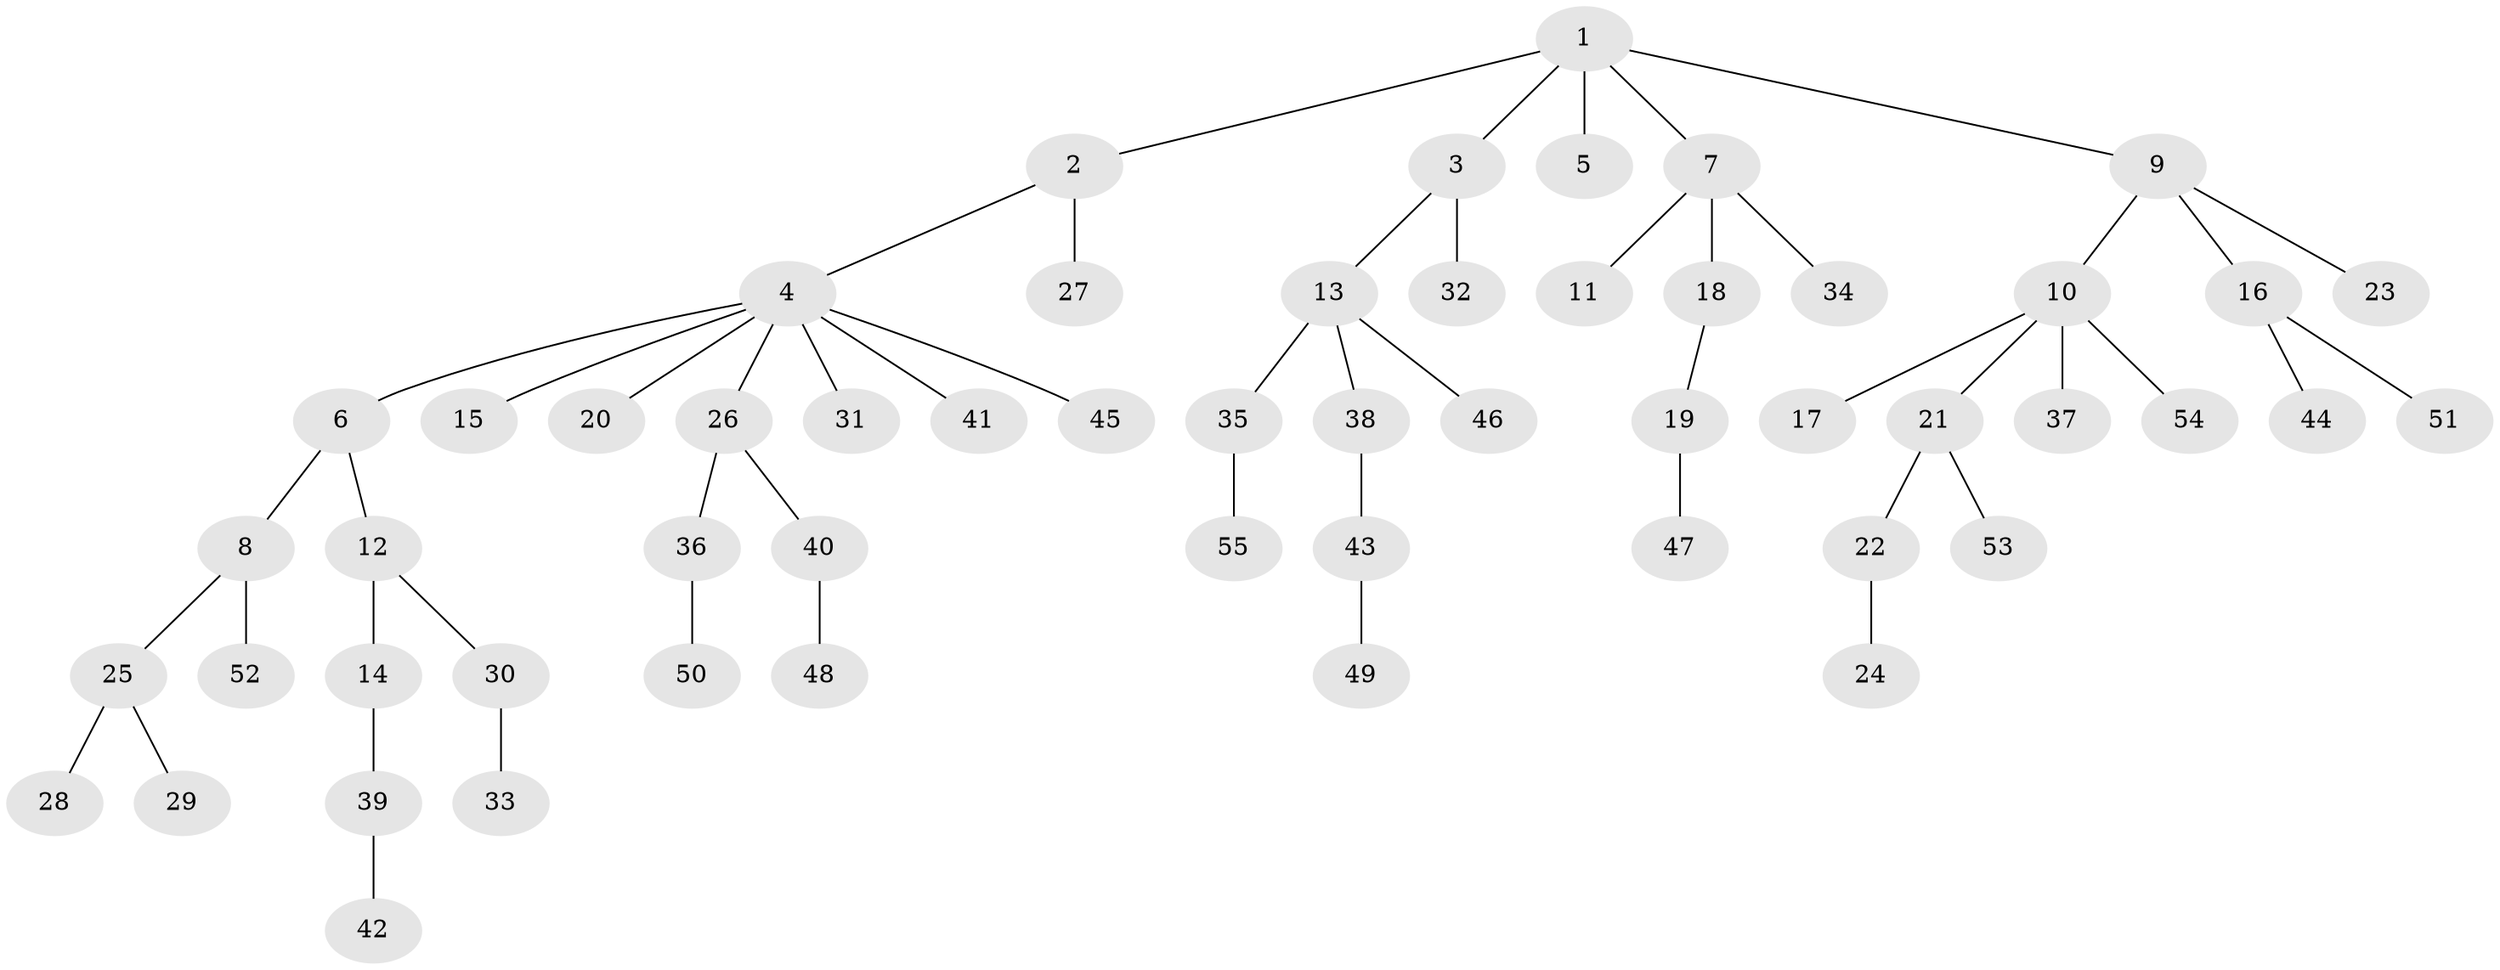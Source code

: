 // coarse degree distribution, {6: 0.02702702702702703, 2: 0.16216216216216217, 7: 0.02702702702702703, 1: 0.5675675675675675, 3: 0.16216216216216217, 4: 0.05405405405405406}
// Generated by graph-tools (version 1.1) at 2025/52/02/27/25 19:52:10]
// undirected, 55 vertices, 54 edges
graph export_dot {
graph [start="1"]
  node [color=gray90,style=filled];
  1;
  2;
  3;
  4;
  5;
  6;
  7;
  8;
  9;
  10;
  11;
  12;
  13;
  14;
  15;
  16;
  17;
  18;
  19;
  20;
  21;
  22;
  23;
  24;
  25;
  26;
  27;
  28;
  29;
  30;
  31;
  32;
  33;
  34;
  35;
  36;
  37;
  38;
  39;
  40;
  41;
  42;
  43;
  44;
  45;
  46;
  47;
  48;
  49;
  50;
  51;
  52;
  53;
  54;
  55;
  1 -- 2;
  1 -- 3;
  1 -- 5;
  1 -- 7;
  1 -- 9;
  2 -- 4;
  2 -- 27;
  3 -- 13;
  3 -- 32;
  4 -- 6;
  4 -- 15;
  4 -- 20;
  4 -- 26;
  4 -- 31;
  4 -- 41;
  4 -- 45;
  6 -- 8;
  6 -- 12;
  7 -- 11;
  7 -- 18;
  7 -- 34;
  8 -- 25;
  8 -- 52;
  9 -- 10;
  9 -- 16;
  9 -- 23;
  10 -- 17;
  10 -- 21;
  10 -- 37;
  10 -- 54;
  12 -- 14;
  12 -- 30;
  13 -- 35;
  13 -- 38;
  13 -- 46;
  14 -- 39;
  16 -- 44;
  16 -- 51;
  18 -- 19;
  19 -- 47;
  21 -- 22;
  21 -- 53;
  22 -- 24;
  25 -- 28;
  25 -- 29;
  26 -- 36;
  26 -- 40;
  30 -- 33;
  35 -- 55;
  36 -- 50;
  38 -- 43;
  39 -- 42;
  40 -- 48;
  43 -- 49;
}
